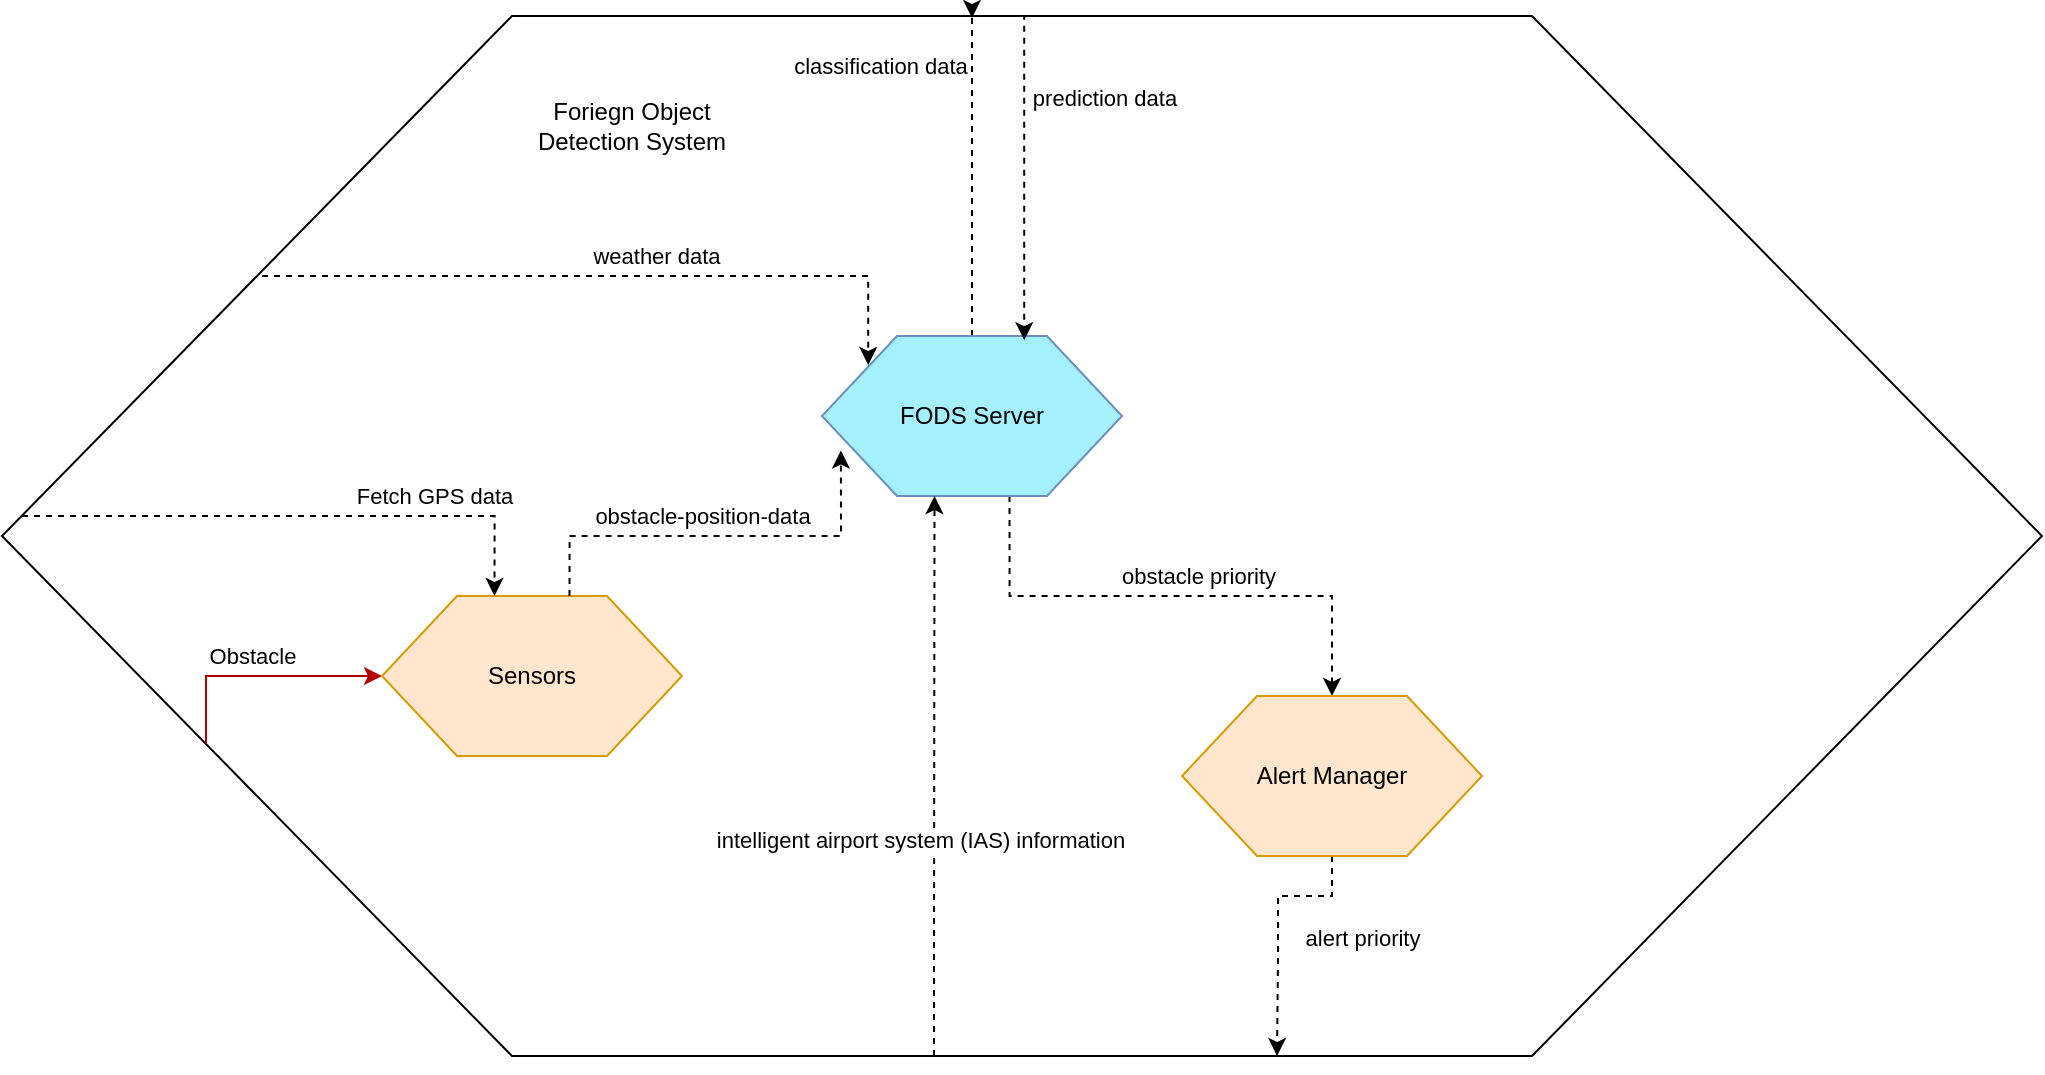 <mxfile version="24.5.5" type="github">
  <diagram name="Page-1" id="-NQbxoQmgcWisK0Jk0nO">
    <mxGraphModel dx="1955" dy="549" grid="1" gridSize="10" guides="1" tooltips="1" connect="1" arrows="1" fold="1" page="1" pageScale="1" pageWidth="850" pageHeight="1100" math="0" shadow="0">
      <root>
        <mxCell id="0" />
        <mxCell id="1" parent="0" />
        <mxCell id="7_kgMcMWeAaX5q2QRZLr-1" value="" style="shape=hexagon;perimeter=hexagonPerimeter2;whiteSpace=wrap;html=1;size=0.25;fillColor=#FFFFFF;fontColor=#000000;strokeColor=#000000;" vertex="1" parent="1">
          <mxGeometry x="-100" y="90" width="1020" height="520" as="geometry" />
        </mxCell>
        <mxCell id="7_kgMcMWeAaX5q2QRZLr-2" style="edgeStyle=orthogonalEdgeStyle;rounded=0;orthogonalLoop=1;jettySize=auto;html=1;exitX=0.625;exitY=1;exitDx=0;exitDy=0;dashed=1;" edge="1" parent="1" source="7_kgMcMWeAaX5q2QRZLr-6" target="7_kgMcMWeAaX5q2QRZLr-11">
          <mxGeometry relative="1" as="geometry" />
        </mxCell>
        <mxCell id="7_kgMcMWeAaX5q2QRZLr-3" value="obstacle priority" style="edgeLabel;html=1;align=center;verticalAlign=middle;resizable=0;points=[];" vertex="1" connectable="0" parent="7_kgMcMWeAaX5q2QRZLr-2">
          <mxGeometry x="0.099" y="-1" relative="1" as="geometry">
            <mxPoint y="-11" as="offset" />
          </mxGeometry>
        </mxCell>
        <mxCell id="7_kgMcMWeAaX5q2QRZLr-4" style="edgeStyle=orthogonalEdgeStyle;rounded=0;orthogonalLoop=1;jettySize=auto;html=1;exitX=0.5;exitY=0;exitDx=0;exitDy=0;dashed=1;" edge="1" parent="1" source="7_kgMcMWeAaX5q2QRZLr-6">
          <mxGeometry relative="1" as="geometry">
            <mxPoint x="385" y="91" as="targetPoint" />
            <Array as="points">
              <mxPoint x="385" y="90" />
            </Array>
          </mxGeometry>
        </mxCell>
        <mxCell id="7_kgMcMWeAaX5q2QRZLr-5" value="classification data" style="edgeLabel;html=1;align=center;verticalAlign=middle;resizable=0;points=[];" vertex="1" connectable="0" parent="7_kgMcMWeAaX5q2QRZLr-4">
          <mxGeometry x="0.546" y="-2" relative="1" as="geometry">
            <mxPoint x="-48" y="-11" as="offset" />
          </mxGeometry>
        </mxCell>
        <mxCell id="7_kgMcMWeAaX5q2QRZLr-6" value="FODS Server" style="shape=hexagon;perimeter=hexagonPerimeter2;whiteSpace=wrap;html=1;size=0.25;fillColor=#A4F0FC;strokeColor=#6c8ebf;fontColor=#000000;" vertex="1" parent="1">
          <mxGeometry x="310" y="250" width="150" height="80" as="geometry" />
        </mxCell>
        <mxCell id="7_kgMcMWeAaX5q2QRZLr-7" value="&lt;span style=&quot;&quot;&gt;Foriegn Object&lt;/span&gt;&lt;div style=&quot;&quot;&gt;Detection System&lt;/div&gt;" style="text;html=1;align=center;verticalAlign=middle;whiteSpace=wrap;rounded=0;fontColor=#000000;" vertex="1" parent="1">
          <mxGeometry x="100" y="130" width="230" height="30" as="geometry" />
        </mxCell>
        <mxCell id="7_kgMcMWeAaX5q2QRZLr-35" style="edgeStyle=orthogonalEdgeStyle;rounded=0;orthogonalLoop=1;jettySize=auto;html=1;entryX=0;entryY=0.75;entryDx=0;entryDy=0;startArrow=classic;startFill=1;endArrow=none;endFill=0;fillColor=#e51400;strokeColor=#B20000;" edge="1" parent="1" source="7_kgMcMWeAaX5q2QRZLr-8" target="7_kgMcMWeAaX5q2QRZLr-1">
          <mxGeometry relative="1" as="geometry">
            <Array as="points">
              <mxPoint x="2" y="420" />
            </Array>
          </mxGeometry>
        </mxCell>
        <mxCell id="7_kgMcMWeAaX5q2QRZLr-36" value="Obstacle" style="edgeLabel;html=1;align=center;verticalAlign=middle;resizable=0;points=[];" vertex="1" connectable="0" parent="7_kgMcMWeAaX5q2QRZLr-35">
          <mxGeometry x="0.077" y="-2" relative="1" as="geometry">
            <mxPoint y="-8" as="offset" />
          </mxGeometry>
        </mxCell>
        <mxCell id="7_kgMcMWeAaX5q2QRZLr-8" value="Sensors" style="shape=hexagon;perimeter=hexagonPerimeter2;whiteSpace=wrap;html=1;size=0.25;fillColor=#ffe6cc;strokeColor=#d79b00;fontColor=#000000;" vertex="1" parent="1">
          <mxGeometry x="90" y="380" width="150" height="80" as="geometry" />
        </mxCell>
        <mxCell id="7_kgMcMWeAaX5q2QRZLr-30" style="edgeStyle=orthogonalEdgeStyle;rounded=0;orthogonalLoop=1;jettySize=auto;html=1;exitX=0.5;exitY=1;exitDx=0;exitDy=0;entryX=0.625;entryY=1;entryDx=0;entryDy=0;dashed=1;" edge="1" parent="1" source="7_kgMcMWeAaX5q2QRZLr-11" target="7_kgMcMWeAaX5q2QRZLr-1">
          <mxGeometry relative="1" as="geometry">
            <Array as="points">
              <mxPoint x="565" y="530" />
              <mxPoint x="538" y="530" />
              <mxPoint x="538" y="560" />
            </Array>
          </mxGeometry>
        </mxCell>
        <mxCell id="7_kgMcMWeAaX5q2QRZLr-33" value="alert priority" style="edgeLabel;html=1;align=center;verticalAlign=middle;resizable=0;points=[];" vertex="1" connectable="0" parent="7_kgMcMWeAaX5q2QRZLr-30">
          <mxGeometry x="0.165" y="-1" relative="1" as="geometry">
            <mxPoint x="43" y="-7" as="offset" />
          </mxGeometry>
        </mxCell>
        <mxCell id="7_kgMcMWeAaX5q2QRZLr-11" value="Alert Manager" style="shape=hexagon;perimeter=hexagonPerimeter2;whiteSpace=wrap;html=1;size=0.25;fillColor=#ffe6cc;strokeColor=#d79b00;fontColor=#000000;" vertex="1" parent="1">
          <mxGeometry x="490" y="430" width="150" height="80" as="geometry" />
        </mxCell>
        <mxCell id="7_kgMcMWeAaX5q2QRZLr-12" style="edgeStyle=orthogonalEdgeStyle;rounded=0;orthogonalLoop=1;jettySize=auto;html=1;entryX=0.375;entryY=0;entryDx=0;entryDy=0;strokeColor=#000000;dashed=1;fontColor=#000000;" edge="1" parent="1" target="7_kgMcMWeAaX5q2QRZLr-8">
          <mxGeometry relative="1" as="geometry">
            <Array as="points">
              <mxPoint x="146" y="340" />
            </Array>
            <mxPoint x="-90" y="340" as="sourcePoint" />
          </mxGeometry>
        </mxCell>
        <mxCell id="7_kgMcMWeAaX5q2QRZLr-13" value="Fetch GPS&lt;span style=&quot;background-color: initial;&quot;&gt;&amp;nbsp;data&lt;/span&gt;" style="edgeLabel;html=1;align=center;verticalAlign=middle;resizable=0;points=[];labelBackgroundColor=none;fontColor=#000000;" vertex="1" connectable="0" parent="7_kgMcMWeAaX5q2QRZLr-12">
          <mxGeometry x="-0.11" y="2" relative="1" as="geometry">
            <mxPoint x="83" y="-8" as="offset" />
          </mxGeometry>
        </mxCell>
        <mxCell id="7_kgMcMWeAaX5q2QRZLr-15" style="edgeStyle=orthogonalEdgeStyle;rounded=0;orthogonalLoop=1;jettySize=auto;html=1;dashed=1;entryX=0.154;entryY=0.181;entryDx=0;entryDy=0;entryPerimeter=0;fontColor=#000000;" edge="1" parent="1" target="7_kgMcMWeAaX5q2QRZLr-6">
          <mxGeometry relative="1" as="geometry">
            <mxPoint x="30" y="220" as="sourcePoint" />
            <Array as="points">
              <mxPoint x="333" y="220" />
            </Array>
          </mxGeometry>
        </mxCell>
        <mxCell id="7_kgMcMWeAaX5q2QRZLr-16" value="weather data" style="edgeLabel;html=1;align=center;verticalAlign=middle;resizable=0;points=[];fontColor=#000000;" vertex="1" connectable="0" parent="7_kgMcMWeAaX5q2QRZLr-15">
          <mxGeometry x="0.092" relative="1" as="geometry">
            <mxPoint x="7" y="-10" as="offset" />
          </mxGeometry>
        </mxCell>
        <mxCell id="7_kgMcMWeAaX5q2QRZLr-18" style="edgeStyle=orthogonalEdgeStyle;rounded=0;orthogonalLoop=1;jettySize=auto;html=1;entryX=0.375;entryY=1;entryDx=0;entryDy=0;dashed=1;" edge="1" parent="1" target="7_kgMcMWeAaX5q2QRZLr-6">
          <mxGeometry relative="1" as="geometry">
            <Array as="points">
              <mxPoint x="366" y="570" />
              <mxPoint x="366" y="570" />
            </Array>
            <mxPoint x="366" y="610" as="sourcePoint" />
          </mxGeometry>
        </mxCell>
        <mxCell id="7_kgMcMWeAaX5q2QRZLr-19" value="&lt;span style=&quot;color: rgb(0, 0, 0); font-family: Helvetica; font-size: 11px; font-style: normal; font-variant-ligatures: normal; font-variant-caps: normal; font-weight: 400; letter-spacing: normal; orphans: 2; text-align: center; text-indent: 0px; text-transform: none; widows: 2; word-spacing: 0px; -webkit-text-stroke-width: 0px; white-space: nowrap; background-color: rgb(255, 255, 255); text-decoration-thickness: initial; text-decoration-style: initial; text-decoration-color: initial; display: inline !important; float: none;&quot;&gt;intelligent airport system (IAS) information&lt;/span&gt;" style="edgeLabel;html=1;align=center;verticalAlign=middle;resizable=0;points=[];" vertex="1" connectable="0" parent="7_kgMcMWeAaX5q2QRZLr-18">
          <mxGeometry x="-0.301" relative="1" as="geometry">
            <mxPoint x="-7" y="-10" as="offset" />
          </mxGeometry>
        </mxCell>
        <mxCell id="7_kgMcMWeAaX5q2QRZLr-22" style="edgeStyle=orthogonalEdgeStyle;rounded=0;orthogonalLoop=1;jettySize=auto;html=1;exitX=0.625;exitY=0;exitDx=0;exitDy=0;entryX=0.063;entryY=0.716;entryDx=0;entryDy=0;entryPerimeter=0;dashed=1;" edge="1" parent="1" source="7_kgMcMWeAaX5q2QRZLr-8" target="7_kgMcMWeAaX5q2QRZLr-6">
          <mxGeometry relative="1" as="geometry">
            <Array as="points">
              <mxPoint x="184" y="350" />
              <mxPoint x="320" y="350" />
            </Array>
          </mxGeometry>
        </mxCell>
        <mxCell id="7_kgMcMWeAaX5q2QRZLr-23" value="obstacle-position-data" style="edgeLabel;html=1;align=center;verticalAlign=middle;resizable=0;points=[];" vertex="1" connectable="0" parent="7_kgMcMWeAaX5q2QRZLr-22">
          <mxGeometry x="-0.28" y="-1" relative="1" as="geometry">
            <mxPoint x="21" y="-11" as="offset" />
          </mxGeometry>
        </mxCell>
        <mxCell id="7_kgMcMWeAaX5q2QRZLr-25" style="edgeStyle=orthogonalEdgeStyle;rounded=0;orthogonalLoop=1;jettySize=auto;html=1;entryX=0.674;entryY=0.026;entryDx=0;entryDy=0;entryPerimeter=0;dashed=1;startArrow=none;startFill=0;exitX=0.5;exitY=0;exitDx=0;exitDy=0;" edge="1" parent="1" source="7_kgMcMWeAaX5q2QRZLr-1" target="7_kgMcMWeAaX5q2QRZLr-6">
          <mxGeometry relative="1" as="geometry">
            <Array as="points">
              <mxPoint x="411" y="90" />
            </Array>
            <mxPoint x="443" y="20" as="sourcePoint" />
          </mxGeometry>
        </mxCell>
        <mxCell id="7_kgMcMWeAaX5q2QRZLr-26" value="prediction data" style="edgeLabel;html=1;align=center;verticalAlign=middle;resizable=0;points=[];" vertex="1" connectable="0" parent="7_kgMcMWeAaX5q2QRZLr-25">
          <mxGeometry x="-0.418" y="-2" relative="1" as="geometry">
            <mxPoint x="42" y="-6" as="offset" />
          </mxGeometry>
        </mxCell>
      </root>
    </mxGraphModel>
  </diagram>
</mxfile>
